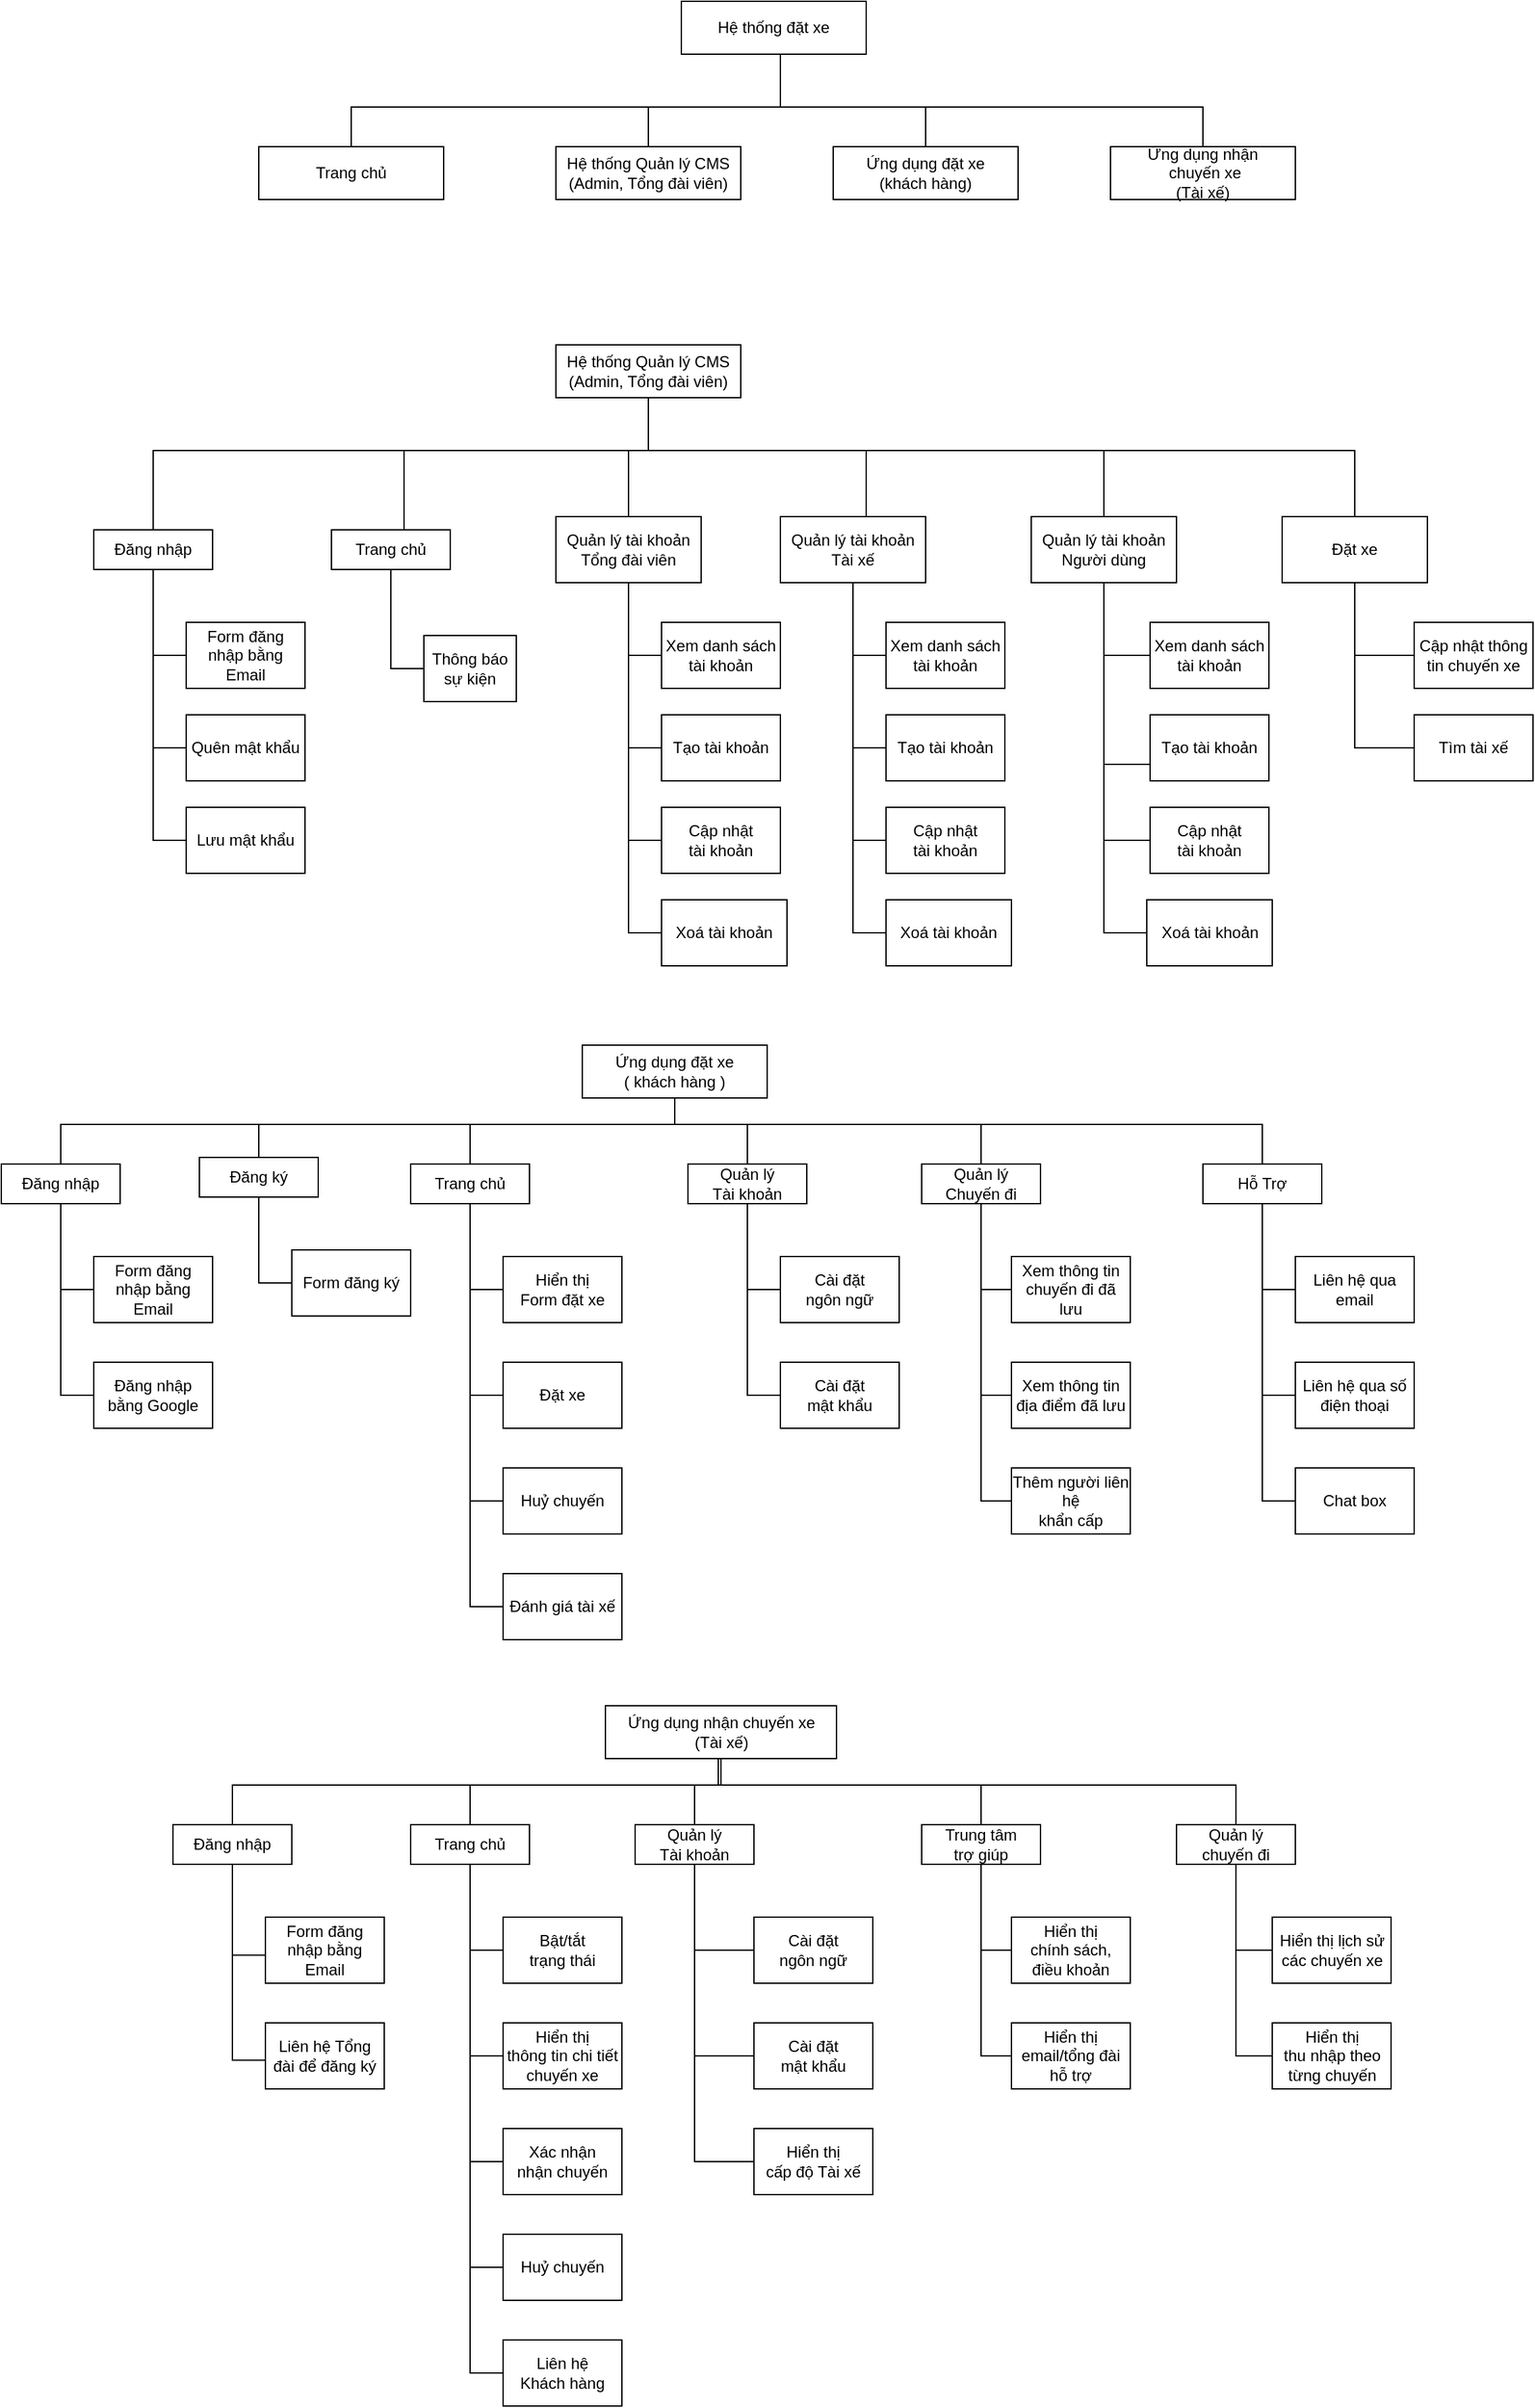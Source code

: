 <mxfile version="22.1.3" type="github">
  <diagram name="Page-1" id="2YBvvXClWsGukQMizWep">
    <mxGraphModel dx="1804" dy="1742" grid="1" gridSize="10" guides="1" tooltips="1" connect="1" arrows="1" fold="1" page="1" pageScale="1" pageWidth="850" pageHeight="1100" math="0" shadow="0">
      <root>
        <mxCell id="0" />
        <mxCell id="1" parent="0" />
        <mxCell id="3MXWrsa33R4VXwm1Q6iQ-179" value="" style="group" parent="1" vertex="1" connectable="0">
          <mxGeometry x="-160" y="140" width="1090" height="470" as="geometry" />
        </mxCell>
        <mxCell id="LAKSDYlgK_Y2Og3f3NhR-2" style="edgeStyle=orthogonalEdgeStyle;rounded=0;orthogonalLoop=1;jettySize=auto;html=1;entryX=0;entryY=0.5;entryDx=0;entryDy=0;endArrow=none;endFill=0;" edge="1" parent="3MXWrsa33R4VXwm1Q6iQ-179" source="3MXWrsa33R4VXwm1Q6iQ-169" target="LAKSDYlgK_Y2Og3f3NhR-1">
          <mxGeometry relative="1" as="geometry" />
        </mxCell>
        <mxCell id="LAKSDYlgK_Y2Og3f3NhR-4" style="edgeStyle=orthogonalEdgeStyle;rounded=0;orthogonalLoop=1;jettySize=auto;html=1;entryX=0;entryY=0.5;entryDx=0;entryDy=0;endArrow=none;endFill=0;" edge="1" parent="3MXWrsa33R4VXwm1Q6iQ-179" source="3MXWrsa33R4VXwm1Q6iQ-169" target="LAKSDYlgK_Y2Og3f3NhR-3">
          <mxGeometry relative="1" as="geometry" />
        </mxCell>
        <mxCell id="3MXWrsa33R4VXwm1Q6iQ-169" value="Đăng nhập" style="rounded=0;whiteSpace=wrap;html=1;" parent="3MXWrsa33R4VXwm1Q6iQ-179" vertex="1">
          <mxGeometry y="140" width="90" height="30" as="geometry" />
        </mxCell>
        <mxCell id="3MXWrsa33R4VXwm1Q6iQ-170" value="Form đăng nhập bằng Email" style="rounded=0;whiteSpace=wrap;html=1;" parent="3MXWrsa33R4VXwm1Q6iQ-179" vertex="1">
          <mxGeometry x="70" y="210" width="90" height="50" as="geometry" />
        </mxCell>
        <mxCell id="3MXWrsa33R4VXwm1Q6iQ-173" style="edgeStyle=orthogonalEdgeStyle;rounded=0;orthogonalLoop=1;jettySize=auto;html=1;entryX=0;entryY=0.5;entryDx=0;entryDy=0;endArrow=none;endFill=0;" parent="3MXWrsa33R4VXwm1Q6iQ-179" source="3MXWrsa33R4VXwm1Q6iQ-169" target="3MXWrsa33R4VXwm1Q6iQ-170" edge="1">
          <mxGeometry relative="1" as="geometry" />
        </mxCell>
        <mxCell id="3MXWrsa33R4VXwm1Q6iQ-172" style="edgeStyle=orthogonalEdgeStyle;rounded=0;orthogonalLoop=1;jettySize=auto;html=1;entryX=0.5;entryY=0;entryDx=0;entryDy=0;endArrow=none;endFill=0;" parent="3MXWrsa33R4VXwm1Q6iQ-179" source="3MXWrsa33R4VXwm1Q6iQ-1" target="3MXWrsa33R4VXwm1Q6iQ-169" edge="1">
          <mxGeometry relative="1" as="geometry">
            <Array as="points">
              <mxPoint x="420" y="80" />
              <mxPoint x="45" y="80" />
            </Array>
          </mxGeometry>
        </mxCell>
        <mxCell id="3MXWrsa33R4VXwm1Q6iQ-1" value="Hệ thống Quản lý CMS&lt;br&gt;(Admin, Tổng đài viên)" style="rounded=0;whiteSpace=wrap;html=1;" parent="3MXWrsa33R4VXwm1Q6iQ-179" vertex="1">
          <mxGeometry x="350" width="140" height="40" as="geometry" />
        </mxCell>
        <mxCell id="3MXWrsa33R4VXwm1Q6iQ-2" value="Trang chủ" style="rounded=0;whiteSpace=wrap;html=1;" parent="3MXWrsa33R4VXwm1Q6iQ-179" vertex="1">
          <mxGeometry x="180" y="140" width="90" height="30" as="geometry" />
        </mxCell>
        <mxCell id="3MXWrsa33R4VXwm1Q6iQ-8" style="edgeStyle=orthogonalEdgeStyle;orthogonalLoop=1;jettySize=auto;html=1;entryX=0.5;entryY=0;entryDx=0;entryDy=0;strokeWidth=1;strokeColor=default;rounded=0;endArrow=none;endFill=0;" parent="3MXWrsa33R4VXwm1Q6iQ-179" source="3MXWrsa33R4VXwm1Q6iQ-1" target="3MXWrsa33R4VXwm1Q6iQ-2" edge="1">
          <mxGeometry relative="1" as="geometry">
            <Array as="points">
              <mxPoint x="420" y="80" />
              <mxPoint x="235" y="80" />
            </Array>
          </mxGeometry>
        </mxCell>
        <mxCell id="3MXWrsa33R4VXwm1Q6iQ-3" value="Quản lý tài khoản Tổng đài viên" style="rounded=0;whiteSpace=wrap;html=1;" parent="3MXWrsa33R4VXwm1Q6iQ-179" vertex="1">
          <mxGeometry x="350" y="130" width="110" height="50" as="geometry" />
        </mxCell>
        <mxCell id="3MXWrsa33R4VXwm1Q6iQ-40" style="edgeStyle=orthogonalEdgeStyle;rounded=0;orthogonalLoop=1;jettySize=auto;html=1;entryX=0.5;entryY=0;entryDx=0;entryDy=0;endArrow=none;endFill=0;" parent="3MXWrsa33R4VXwm1Q6iQ-179" source="3MXWrsa33R4VXwm1Q6iQ-1" target="3MXWrsa33R4VXwm1Q6iQ-3" edge="1">
          <mxGeometry relative="1" as="geometry">
            <Array as="points">
              <mxPoint x="420" y="80" />
              <mxPoint x="405" y="80" />
            </Array>
          </mxGeometry>
        </mxCell>
        <mxCell id="3MXWrsa33R4VXwm1Q6iQ-4" value="Quản lý tài khoản Tài xế" style="rounded=0;whiteSpace=wrap;html=1;" parent="3MXWrsa33R4VXwm1Q6iQ-179" vertex="1">
          <mxGeometry x="520" y="130" width="110" height="50" as="geometry" />
        </mxCell>
        <mxCell id="3MXWrsa33R4VXwm1Q6iQ-41" style="edgeStyle=orthogonalEdgeStyle;rounded=0;orthogonalLoop=1;jettySize=auto;html=1;endArrow=none;endFill=0;" parent="3MXWrsa33R4VXwm1Q6iQ-179" source="3MXWrsa33R4VXwm1Q6iQ-1" target="3MXWrsa33R4VXwm1Q6iQ-4" edge="1">
          <mxGeometry relative="1" as="geometry">
            <Array as="points">
              <mxPoint x="420" y="80" />
              <mxPoint x="585" y="80" />
            </Array>
          </mxGeometry>
        </mxCell>
        <mxCell id="3MXWrsa33R4VXwm1Q6iQ-5" value="Quản lý tài khoản Người dùng" style="rounded=0;whiteSpace=wrap;html=1;" parent="3MXWrsa33R4VXwm1Q6iQ-179" vertex="1">
          <mxGeometry x="710" y="130" width="110" height="50" as="geometry" />
        </mxCell>
        <mxCell id="3MXWrsa33R4VXwm1Q6iQ-63" style="edgeStyle=orthogonalEdgeStyle;rounded=0;orthogonalLoop=1;jettySize=auto;html=1;entryX=0.5;entryY=0;entryDx=0;entryDy=0;endArrow=none;endFill=0;" parent="3MXWrsa33R4VXwm1Q6iQ-179" source="3MXWrsa33R4VXwm1Q6iQ-1" target="3MXWrsa33R4VXwm1Q6iQ-5" edge="1">
          <mxGeometry relative="1" as="geometry">
            <Array as="points">
              <mxPoint x="420" y="80" />
              <mxPoint x="765" y="80" />
            </Array>
          </mxGeometry>
        </mxCell>
        <mxCell id="3MXWrsa33R4VXwm1Q6iQ-11" value="Thông báo sự kiện" style="rounded=0;whiteSpace=wrap;html=1;" parent="3MXWrsa33R4VXwm1Q6iQ-179" vertex="1">
          <mxGeometry x="250" y="220" width="70" height="50" as="geometry" />
        </mxCell>
        <mxCell id="3MXWrsa33R4VXwm1Q6iQ-13" style="edgeStyle=orthogonalEdgeStyle;rounded=0;orthogonalLoop=1;jettySize=auto;html=1;entryX=0;entryY=0.5;entryDx=0;entryDy=0;endArrow=none;endFill=0;" parent="3MXWrsa33R4VXwm1Q6iQ-179" source="3MXWrsa33R4VXwm1Q6iQ-2" target="3MXWrsa33R4VXwm1Q6iQ-11" edge="1">
          <mxGeometry relative="1" as="geometry" />
        </mxCell>
        <mxCell id="3MXWrsa33R4VXwm1Q6iQ-15" value="Cập nhật &lt;br&gt;tài khoản" style="rounded=0;whiteSpace=wrap;html=1;" parent="3MXWrsa33R4VXwm1Q6iQ-179" vertex="1">
          <mxGeometry x="430" y="350" width="90" height="50" as="geometry" />
        </mxCell>
        <mxCell id="3MXWrsa33R4VXwm1Q6iQ-49" style="edgeStyle=orthogonalEdgeStyle;rounded=0;orthogonalLoop=1;jettySize=auto;html=1;entryX=0;entryY=0.5;entryDx=0;entryDy=0;endArrow=none;endFill=0;" parent="3MXWrsa33R4VXwm1Q6iQ-179" source="3MXWrsa33R4VXwm1Q6iQ-3" target="3MXWrsa33R4VXwm1Q6iQ-15" edge="1">
          <mxGeometry relative="1" as="geometry" />
        </mxCell>
        <mxCell id="3MXWrsa33R4VXwm1Q6iQ-17" value="Xoá tài khoản" style="rounded=0;whiteSpace=wrap;html=1;" parent="3MXWrsa33R4VXwm1Q6iQ-179" vertex="1">
          <mxGeometry x="430" y="420" width="95" height="50" as="geometry" />
        </mxCell>
        <mxCell id="3MXWrsa33R4VXwm1Q6iQ-50" style="edgeStyle=orthogonalEdgeStyle;rounded=0;orthogonalLoop=1;jettySize=auto;html=1;entryX=0;entryY=0.5;entryDx=0;entryDy=0;endArrow=none;endFill=0;" parent="3MXWrsa33R4VXwm1Q6iQ-179" source="3MXWrsa33R4VXwm1Q6iQ-3" target="3MXWrsa33R4VXwm1Q6iQ-17" edge="1">
          <mxGeometry relative="1" as="geometry" />
        </mxCell>
        <mxCell id="3MXWrsa33R4VXwm1Q6iQ-14" value="Tạo tài khoản" style="rounded=0;whiteSpace=wrap;html=1;" parent="3MXWrsa33R4VXwm1Q6iQ-179" vertex="1">
          <mxGeometry x="430" y="280" width="90" height="50" as="geometry" />
        </mxCell>
        <mxCell id="3MXWrsa33R4VXwm1Q6iQ-48" style="edgeStyle=orthogonalEdgeStyle;rounded=0;orthogonalLoop=1;jettySize=auto;html=1;entryX=0;entryY=0.5;entryDx=0;entryDy=0;endArrow=none;endFill=0;" parent="3MXWrsa33R4VXwm1Q6iQ-179" source="3MXWrsa33R4VXwm1Q6iQ-3" target="3MXWrsa33R4VXwm1Q6iQ-14" edge="1">
          <mxGeometry relative="1" as="geometry" />
        </mxCell>
        <mxCell id="3MXWrsa33R4VXwm1Q6iQ-28" value="" style="edgeStyle=orthogonalEdgeStyle;rounded=0;orthogonalLoop=1;jettySize=auto;html=1;entryX=0;entryY=0.5;entryDx=0;entryDy=0;endArrow=none;endFill=0;" parent="3MXWrsa33R4VXwm1Q6iQ-179" source="3MXWrsa33R4VXwm1Q6iQ-3" target="3MXWrsa33R4VXwm1Q6iQ-16" edge="1">
          <mxGeometry relative="1" as="geometry">
            <mxPoint x="460" y="155" as="sourcePoint" />
            <mxPoint x="495" y="275" as="targetPoint" />
          </mxGeometry>
        </mxCell>
        <mxCell id="3MXWrsa33R4VXwm1Q6iQ-16" value="Xem danh sách tài khoản" style="rounded=0;whiteSpace=wrap;html=1;" parent="3MXWrsa33R4VXwm1Q6iQ-179" vertex="1">
          <mxGeometry x="430" y="210" width="90" height="50" as="geometry" />
        </mxCell>
        <mxCell id="3MXWrsa33R4VXwm1Q6iQ-29" value="Cập nhật &lt;br&gt;tài khoản" style="rounded=0;whiteSpace=wrap;html=1;" parent="3MXWrsa33R4VXwm1Q6iQ-179" vertex="1">
          <mxGeometry x="600" y="350" width="90" height="50" as="geometry" />
        </mxCell>
        <mxCell id="3MXWrsa33R4VXwm1Q6iQ-54" style="edgeStyle=orthogonalEdgeStyle;rounded=0;orthogonalLoop=1;jettySize=auto;html=1;entryX=0;entryY=0.5;entryDx=0;entryDy=0;endArrow=none;endFill=0;" parent="3MXWrsa33R4VXwm1Q6iQ-179" source="3MXWrsa33R4VXwm1Q6iQ-4" target="3MXWrsa33R4VXwm1Q6iQ-29" edge="1">
          <mxGeometry relative="1" as="geometry" />
        </mxCell>
        <mxCell id="3MXWrsa33R4VXwm1Q6iQ-30" value="Xoá tài khoản" style="rounded=0;whiteSpace=wrap;html=1;" parent="3MXWrsa33R4VXwm1Q6iQ-179" vertex="1">
          <mxGeometry x="600" y="420" width="95" height="50" as="geometry" />
        </mxCell>
        <mxCell id="3MXWrsa33R4VXwm1Q6iQ-55" style="edgeStyle=orthogonalEdgeStyle;rounded=0;orthogonalLoop=1;jettySize=auto;html=1;entryX=0;entryY=0.5;entryDx=0;entryDy=0;endArrow=none;endFill=0;" parent="3MXWrsa33R4VXwm1Q6iQ-179" source="3MXWrsa33R4VXwm1Q6iQ-4" target="3MXWrsa33R4VXwm1Q6iQ-30" edge="1">
          <mxGeometry relative="1" as="geometry" />
        </mxCell>
        <mxCell id="3MXWrsa33R4VXwm1Q6iQ-31" value="Tạo tài khoản" style="rounded=0;whiteSpace=wrap;html=1;" parent="3MXWrsa33R4VXwm1Q6iQ-179" vertex="1">
          <mxGeometry x="600" y="280" width="90" height="50" as="geometry" />
        </mxCell>
        <mxCell id="3MXWrsa33R4VXwm1Q6iQ-53" style="edgeStyle=orthogonalEdgeStyle;rounded=0;orthogonalLoop=1;jettySize=auto;html=1;entryX=0;entryY=0.5;entryDx=0;entryDy=0;endArrow=none;endFill=0;" parent="3MXWrsa33R4VXwm1Q6iQ-179" source="3MXWrsa33R4VXwm1Q6iQ-4" target="3MXWrsa33R4VXwm1Q6iQ-31" edge="1">
          <mxGeometry relative="1" as="geometry" />
        </mxCell>
        <mxCell id="3MXWrsa33R4VXwm1Q6iQ-32" value="Xem danh sách tài khoản" style="rounded=0;whiteSpace=wrap;html=1;" parent="3MXWrsa33R4VXwm1Q6iQ-179" vertex="1">
          <mxGeometry x="600" y="210" width="90" height="50" as="geometry" />
        </mxCell>
        <mxCell id="3MXWrsa33R4VXwm1Q6iQ-52" style="edgeStyle=orthogonalEdgeStyle;rounded=0;orthogonalLoop=1;jettySize=auto;html=1;entryX=0;entryY=0.5;entryDx=0;entryDy=0;endArrow=none;endFill=0;" parent="3MXWrsa33R4VXwm1Q6iQ-179" source="3MXWrsa33R4VXwm1Q6iQ-4" target="3MXWrsa33R4VXwm1Q6iQ-32" edge="1">
          <mxGeometry relative="1" as="geometry" />
        </mxCell>
        <mxCell id="3MXWrsa33R4VXwm1Q6iQ-33" value="Cập nhật &lt;br&gt;tài khoản" style="rounded=0;whiteSpace=wrap;html=1;" parent="3MXWrsa33R4VXwm1Q6iQ-179" vertex="1">
          <mxGeometry x="800" y="350" width="90" height="50" as="geometry" />
        </mxCell>
        <mxCell id="3MXWrsa33R4VXwm1Q6iQ-58" style="edgeStyle=orthogonalEdgeStyle;rounded=0;orthogonalLoop=1;jettySize=auto;html=1;entryX=0;entryY=0.5;entryDx=0;entryDy=0;endArrow=none;endFill=0;" parent="3MXWrsa33R4VXwm1Q6iQ-179" source="3MXWrsa33R4VXwm1Q6iQ-5" target="3MXWrsa33R4VXwm1Q6iQ-33" edge="1">
          <mxGeometry relative="1" as="geometry" />
        </mxCell>
        <mxCell id="3MXWrsa33R4VXwm1Q6iQ-34" value="Xoá tài khoản" style="rounded=0;whiteSpace=wrap;html=1;" parent="3MXWrsa33R4VXwm1Q6iQ-179" vertex="1">
          <mxGeometry x="797.5" y="420" width="95" height="50" as="geometry" />
        </mxCell>
        <mxCell id="3MXWrsa33R4VXwm1Q6iQ-59" style="edgeStyle=orthogonalEdgeStyle;rounded=0;orthogonalLoop=1;jettySize=auto;html=1;entryX=0;entryY=0.5;entryDx=0;entryDy=0;endArrow=none;endFill=0;" parent="3MXWrsa33R4VXwm1Q6iQ-179" source="3MXWrsa33R4VXwm1Q6iQ-5" target="3MXWrsa33R4VXwm1Q6iQ-34" edge="1">
          <mxGeometry relative="1" as="geometry" />
        </mxCell>
        <mxCell id="3MXWrsa33R4VXwm1Q6iQ-35" value="Tạo tài khoản" style="rounded=0;whiteSpace=wrap;html=1;" parent="3MXWrsa33R4VXwm1Q6iQ-179" vertex="1">
          <mxGeometry x="800" y="280" width="90" height="50" as="geometry" />
        </mxCell>
        <mxCell id="3MXWrsa33R4VXwm1Q6iQ-57" style="edgeStyle=orthogonalEdgeStyle;rounded=0;orthogonalLoop=1;jettySize=auto;html=1;entryX=0;entryY=0.75;entryDx=0;entryDy=0;endArrow=none;endFill=0;" parent="3MXWrsa33R4VXwm1Q6iQ-179" source="3MXWrsa33R4VXwm1Q6iQ-5" target="3MXWrsa33R4VXwm1Q6iQ-35" edge="1">
          <mxGeometry relative="1" as="geometry" />
        </mxCell>
        <mxCell id="3MXWrsa33R4VXwm1Q6iQ-36" value="Xem danh sách tài khoản" style="rounded=0;whiteSpace=wrap;html=1;" parent="3MXWrsa33R4VXwm1Q6iQ-179" vertex="1">
          <mxGeometry x="800" y="210" width="90" height="50" as="geometry" />
        </mxCell>
        <mxCell id="3MXWrsa33R4VXwm1Q6iQ-56" style="edgeStyle=orthogonalEdgeStyle;rounded=0;orthogonalLoop=1;jettySize=auto;html=1;entryX=0;entryY=0.5;entryDx=0;entryDy=0;endArrow=none;endFill=0;" parent="3MXWrsa33R4VXwm1Q6iQ-179" source="3MXWrsa33R4VXwm1Q6iQ-5" target="3MXWrsa33R4VXwm1Q6iQ-36" edge="1">
          <mxGeometry relative="1" as="geometry" />
        </mxCell>
        <mxCell id="3MXWrsa33R4VXwm1Q6iQ-37" value="Đặt xe" style="rounded=0;whiteSpace=wrap;html=1;" parent="3MXWrsa33R4VXwm1Q6iQ-179" vertex="1">
          <mxGeometry x="900" y="130" width="110" height="50" as="geometry" />
        </mxCell>
        <mxCell id="3MXWrsa33R4VXwm1Q6iQ-64" style="edgeStyle=orthogonalEdgeStyle;rounded=0;orthogonalLoop=1;jettySize=auto;html=1;entryX=0.5;entryY=0;entryDx=0;entryDy=0;endArrow=none;endFill=0;" parent="3MXWrsa33R4VXwm1Q6iQ-179" source="3MXWrsa33R4VXwm1Q6iQ-1" target="3MXWrsa33R4VXwm1Q6iQ-37" edge="1">
          <mxGeometry relative="1" as="geometry">
            <Array as="points">
              <mxPoint x="420" y="80" />
              <mxPoint x="955" y="80" />
            </Array>
          </mxGeometry>
        </mxCell>
        <mxCell id="3MXWrsa33R4VXwm1Q6iQ-38" value="Cập nhật thông tin chuyến xe" style="rounded=0;whiteSpace=wrap;html=1;" parent="3MXWrsa33R4VXwm1Q6iQ-179" vertex="1">
          <mxGeometry x="1000" y="210" width="90" height="50" as="geometry" />
        </mxCell>
        <mxCell id="3MXWrsa33R4VXwm1Q6iQ-60" style="edgeStyle=orthogonalEdgeStyle;rounded=0;orthogonalLoop=1;jettySize=auto;html=1;entryX=0;entryY=0.5;entryDx=0;entryDy=0;endArrow=none;endFill=0;" parent="3MXWrsa33R4VXwm1Q6iQ-179" source="3MXWrsa33R4VXwm1Q6iQ-37" target="3MXWrsa33R4VXwm1Q6iQ-38" edge="1">
          <mxGeometry relative="1" as="geometry" />
        </mxCell>
        <mxCell id="3MXWrsa33R4VXwm1Q6iQ-39" value="Tìm tài xế" style="rounded=0;whiteSpace=wrap;html=1;" parent="3MXWrsa33R4VXwm1Q6iQ-179" vertex="1">
          <mxGeometry x="1000" y="280" width="90" height="50" as="geometry" />
        </mxCell>
        <mxCell id="3MXWrsa33R4VXwm1Q6iQ-61" style="edgeStyle=orthogonalEdgeStyle;rounded=0;orthogonalLoop=1;jettySize=auto;html=1;entryX=0;entryY=0.5;entryDx=0;entryDy=0;endArrow=none;endFill=0;" parent="3MXWrsa33R4VXwm1Q6iQ-179" source="3MXWrsa33R4VXwm1Q6iQ-37" target="3MXWrsa33R4VXwm1Q6iQ-39" edge="1">
          <mxGeometry relative="1" as="geometry" />
        </mxCell>
        <mxCell id="LAKSDYlgK_Y2Og3f3NhR-1" value="Quên mật khẩu" style="rounded=0;whiteSpace=wrap;html=1;" vertex="1" parent="3MXWrsa33R4VXwm1Q6iQ-179">
          <mxGeometry x="70" y="280" width="90" height="50" as="geometry" />
        </mxCell>
        <mxCell id="LAKSDYlgK_Y2Og3f3NhR-3" value="Lưu mật khẩu" style="rounded=0;whiteSpace=wrap;html=1;" vertex="1" parent="3MXWrsa33R4VXwm1Q6iQ-179">
          <mxGeometry x="70" y="350" width="90" height="50" as="geometry" />
        </mxCell>
        <mxCell id="3MXWrsa33R4VXwm1Q6iQ-180" value="" style="group" parent="1" vertex="1" connectable="0">
          <mxGeometry x="-230" y="670" width="1070" height="450" as="geometry" />
        </mxCell>
        <mxCell id="3MXWrsa33R4VXwm1Q6iQ-158" value="Đăng nhập" style="rounded=0;whiteSpace=wrap;html=1;" parent="3MXWrsa33R4VXwm1Q6iQ-180" vertex="1">
          <mxGeometry y="90" width="90" height="30" as="geometry" />
        </mxCell>
        <mxCell id="3MXWrsa33R4VXwm1Q6iQ-159" value="Form đăng nhập bằng Email" style="rounded=0;whiteSpace=wrap;html=1;" parent="3MXWrsa33R4VXwm1Q6iQ-180" vertex="1">
          <mxGeometry x="70" y="160" width="90" height="50" as="geometry" />
        </mxCell>
        <mxCell id="3MXWrsa33R4VXwm1Q6iQ-166" style="edgeStyle=orthogonalEdgeStyle;rounded=0;orthogonalLoop=1;jettySize=auto;html=1;entryX=0;entryY=0.5;entryDx=0;entryDy=0;endArrow=none;endFill=0;" parent="3MXWrsa33R4VXwm1Q6iQ-180" source="3MXWrsa33R4VXwm1Q6iQ-158" target="3MXWrsa33R4VXwm1Q6iQ-159" edge="1">
          <mxGeometry relative="1" as="geometry" />
        </mxCell>
        <mxCell id="3MXWrsa33R4VXwm1Q6iQ-160" value="Đăng nhập bằng Google" style="rounded=0;whiteSpace=wrap;html=1;" parent="3MXWrsa33R4VXwm1Q6iQ-180" vertex="1">
          <mxGeometry x="70" y="240" width="90" height="50" as="geometry" />
        </mxCell>
        <mxCell id="3MXWrsa33R4VXwm1Q6iQ-167" style="edgeStyle=orthogonalEdgeStyle;rounded=0;orthogonalLoop=1;jettySize=auto;html=1;entryX=0;entryY=0.5;entryDx=0;entryDy=0;endArrow=none;endFill=0;" parent="3MXWrsa33R4VXwm1Q6iQ-180" source="3MXWrsa33R4VXwm1Q6iQ-158" target="3MXWrsa33R4VXwm1Q6iQ-160" edge="1">
          <mxGeometry relative="1" as="geometry" />
        </mxCell>
        <mxCell id="3MXWrsa33R4VXwm1Q6iQ-161" value="Đăng ký" style="rounded=0;whiteSpace=wrap;html=1;" parent="3MXWrsa33R4VXwm1Q6iQ-180" vertex="1">
          <mxGeometry x="150" y="85" width="90" height="30" as="geometry" />
        </mxCell>
        <mxCell id="3MXWrsa33R4VXwm1Q6iQ-162" value="Form đăng ký" style="rounded=0;whiteSpace=wrap;html=1;" parent="3MXWrsa33R4VXwm1Q6iQ-180" vertex="1">
          <mxGeometry x="220" y="155" width="90" height="50" as="geometry" />
        </mxCell>
        <mxCell id="3MXWrsa33R4VXwm1Q6iQ-168" style="edgeStyle=orthogonalEdgeStyle;rounded=0;orthogonalLoop=1;jettySize=auto;html=1;entryX=0;entryY=0.5;entryDx=0;entryDy=0;endArrow=none;endFill=0;" parent="3MXWrsa33R4VXwm1Q6iQ-180" source="3MXWrsa33R4VXwm1Q6iQ-161" target="3MXWrsa33R4VXwm1Q6iQ-162" edge="1">
          <mxGeometry relative="1" as="geometry" />
        </mxCell>
        <mxCell id="3MXWrsa33R4VXwm1Q6iQ-164" style="edgeStyle=orthogonalEdgeStyle;rounded=0;orthogonalLoop=1;jettySize=auto;html=1;endArrow=none;endFill=0;" parent="3MXWrsa33R4VXwm1Q6iQ-180" source="3MXWrsa33R4VXwm1Q6iQ-65" target="3MXWrsa33R4VXwm1Q6iQ-158" edge="1">
          <mxGeometry relative="1" as="geometry">
            <Array as="points">
              <mxPoint x="510" y="60" />
              <mxPoint x="45" y="60" />
            </Array>
          </mxGeometry>
        </mxCell>
        <mxCell id="3MXWrsa33R4VXwm1Q6iQ-165" style="edgeStyle=orthogonalEdgeStyle;rounded=0;orthogonalLoop=1;jettySize=auto;html=1;entryX=0.5;entryY=0;entryDx=0;entryDy=0;endArrow=none;endFill=0;" parent="3MXWrsa33R4VXwm1Q6iQ-180" source="3MXWrsa33R4VXwm1Q6iQ-65" target="3MXWrsa33R4VXwm1Q6iQ-161" edge="1">
          <mxGeometry relative="1" as="geometry">
            <Array as="points">
              <mxPoint x="510" y="60" />
              <mxPoint x="195" y="60" />
            </Array>
          </mxGeometry>
        </mxCell>
        <mxCell id="3MXWrsa33R4VXwm1Q6iQ-65" value="Ứng dụng đặt xe&lt;br&gt;( khách hàng )" style="rounded=0;whiteSpace=wrap;html=1;" parent="3MXWrsa33R4VXwm1Q6iQ-180" vertex="1">
          <mxGeometry x="440" width="140" height="40" as="geometry" />
        </mxCell>
        <mxCell id="3MXWrsa33R4VXwm1Q6iQ-66" value="Trang chủ" style="rounded=0;whiteSpace=wrap;html=1;" parent="3MXWrsa33R4VXwm1Q6iQ-180" vertex="1">
          <mxGeometry x="310" y="90" width="90" height="30" as="geometry" />
        </mxCell>
        <mxCell id="3MXWrsa33R4VXwm1Q6iQ-102" style="edgeStyle=orthogonalEdgeStyle;rounded=0;orthogonalLoop=1;jettySize=auto;html=1;entryX=0.5;entryY=0;entryDx=0;entryDy=0;endArrow=none;endFill=0;" parent="3MXWrsa33R4VXwm1Q6iQ-180" source="3MXWrsa33R4VXwm1Q6iQ-65" target="3MXWrsa33R4VXwm1Q6iQ-66" edge="1">
          <mxGeometry relative="1" as="geometry">
            <Array as="points">
              <mxPoint x="510" y="60" />
              <mxPoint x="355" y="60" />
            </Array>
          </mxGeometry>
        </mxCell>
        <mxCell id="3MXWrsa33R4VXwm1Q6iQ-68" value="Hiển thị&lt;br&gt;Form đặt xe" style="rounded=0;whiteSpace=wrap;html=1;" parent="3MXWrsa33R4VXwm1Q6iQ-180" vertex="1">
          <mxGeometry x="380" y="160" width="90" height="50" as="geometry" />
        </mxCell>
        <mxCell id="3MXWrsa33R4VXwm1Q6iQ-106" style="edgeStyle=orthogonalEdgeStyle;rounded=0;orthogonalLoop=1;jettySize=auto;html=1;entryX=0;entryY=0.5;entryDx=0;entryDy=0;endArrow=none;endFill=0;" parent="3MXWrsa33R4VXwm1Q6iQ-180" source="3MXWrsa33R4VXwm1Q6iQ-66" target="3MXWrsa33R4VXwm1Q6iQ-68" edge="1">
          <mxGeometry relative="1" as="geometry" />
        </mxCell>
        <mxCell id="3MXWrsa33R4VXwm1Q6iQ-69" value="Đặt xe" style="rounded=0;whiteSpace=wrap;html=1;" parent="3MXWrsa33R4VXwm1Q6iQ-180" vertex="1">
          <mxGeometry x="380" y="240" width="90" height="50" as="geometry" />
        </mxCell>
        <mxCell id="3MXWrsa33R4VXwm1Q6iQ-107" style="edgeStyle=orthogonalEdgeStyle;rounded=0;orthogonalLoop=1;jettySize=auto;html=1;entryX=0;entryY=0.5;entryDx=0;entryDy=0;endArrow=none;endFill=0;" parent="3MXWrsa33R4VXwm1Q6iQ-180" source="3MXWrsa33R4VXwm1Q6iQ-66" target="3MXWrsa33R4VXwm1Q6iQ-69" edge="1">
          <mxGeometry relative="1" as="geometry" />
        </mxCell>
        <mxCell id="3MXWrsa33R4VXwm1Q6iQ-70" value="Quản lý &lt;br&gt;Tài khoản" style="rounded=0;whiteSpace=wrap;html=1;" parent="3MXWrsa33R4VXwm1Q6iQ-180" vertex="1">
          <mxGeometry x="520" y="90" width="90" height="30" as="geometry" />
        </mxCell>
        <mxCell id="3MXWrsa33R4VXwm1Q6iQ-103" style="edgeStyle=orthogonalEdgeStyle;rounded=0;orthogonalLoop=1;jettySize=auto;html=1;entryX=0.5;entryY=0;entryDx=0;entryDy=0;endArrow=none;endFill=0;" parent="3MXWrsa33R4VXwm1Q6iQ-180" source="3MXWrsa33R4VXwm1Q6iQ-65" target="3MXWrsa33R4VXwm1Q6iQ-70" edge="1">
          <mxGeometry relative="1" as="geometry">
            <Array as="points">
              <mxPoint x="510" y="60" />
              <mxPoint x="565" y="60" />
            </Array>
          </mxGeometry>
        </mxCell>
        <mxCell id="3MXWrsa33R4VXwm1Q6iQ-71" value="Quản lý &lt;br&gt;Chuyến đi" style="rounded=0;whiteSpace=wrap;html=1;" parent="3MXWrsa33R4VXwm1Q6iQ-180" vertex="1">
          <mxGeometry x="697" y="90" width="90" height="30" as="geometry" />
        </mxCell>
        <mxCell id="3MXWrsa33R4VXwm1Q6iQ-104" style="edgeStyle=orthogonalEdgeStyle;rounded=0;orthogonalLoop=1;jettySize=auto;html=1;entryX=0.5;entryY=0;entryDx=0;entryDy=0;endArrow=none;endFill=0;" parent="3MXWrsa33R4VXwm1Q6iQ-180" source="3MXWrsa33R4VXwm1Q6iQ-65" target="3MXWrsa33R4VXwm1Q6iQ-71" edge="1">
          <mxGeometry relative="1" as="geometry">
            <Array as="points">
              <mxPoint x="510" y="60" />
              <mxPoint x="742" y="60" />
            </Array>
          </mxGeometry>
        </mxCell>
        <mxCell id="3MXWrsa33R4VXwm1Q6iQ-72" value="Hỗ Trợ" style="rounded=0;whiteSpace=wrap;html=1;" parent="3MXWrsa33R4VXwm1Q6iQ-180" vertex="1">
          <mxGeometry x="910" y="90" width="90" height="30" as="geometry" />
        </mxCell>
        <mxCell id="3MXWrsa33R4VXwm1Q6iQ-105" style="edgeStyle=orthogonalEdgeStyle;rounded=0;orthogonalLoop=1;jettySize=auto;html=1;entryX=0.5;entryY=0;entryDx=0;entryDy=0;endArrow=none;endFill=0;" parent="3MXWrsa33R4VXwm1Q6iQ-180" source="3MXWrsa33R4VXwm1Q6iQ-65" target="3MXWrsa33R4VXwm1Q6iQ-72" edge="1">
          <mxGeometry relative="1" as="geometry">
            <Array as="points">
              <mxPoint x="510" y="60" />
              <mxPoint x="955" y="60" />
            </Array>
          </mxGeometry>
        </mxCell>
        <mxCell id="3MXWrsa33R4VXwm1Q6iQ-73" value="Cài đặt&lt;br&gt;ngôn ngữ" style="rounded=0;whiteSpace=wrap;html=1;" parent="3MXWrsa33R4VXwm1Q6iQ-180" vertex="1">
          <mxGeometry x="590" y="160" width="90" height="50" as="geometry" />
        </mxCell>
        <mxCell id="3MXWrsa33R4VXwm1Q6iQ-110" style="edgeStyle=orthogonalEdgeStyle;rounded=0;orthogonalLoop=1;jettySize=auto;html=1;entryX=0;entryY=0.5;entryDx=0;entryDy=0;endArrow=none;endFill=0;" parent="3MXWrsa33R4VXwm1Q6iQ-180" source="3MXWrsa33R4VXwm1Q6iQ-70" target="3MXWrsa33R4VXwm1Q6iQ-73" edge="1">
          <mxGeometry relative="1" as="geometry" />
        </mxCell>
        <mxCell id="3MXWrsa33R4VXwm1Q6iQ-74" value="Cài đặt&lt;br&gt;mật khẩu" style="rounded=0;whiteSpace=wrap;html=1;" parent="3MXWrsa33R4VXwm1Q6iQ-180" vertex="1">
          <mxGeometry x="590" y="240" width="90" height="50" as="geometry" />
        </mxCell>
        <mxCell id="3MXWrsa33R4VXwm1Q6iQ-111" style="edgeStyle=orthogonalEdgeStyle;rounded=0;orthogonalLoop=1;jettySize=auto;html=1;entryX=0;entryY=0.5;entryDx=0;entryDy=0;endArrow=none;endFill=0;" parent="3MXWrsa33R4VXwm1Q6iQ-180" source="3MXWrsa33R4VXwm1Q6iQ-70" target="3MXWrsa33R4VXwm1Q6iQ-74" edge="1">
          <mxGeometry relative="1" as="geometry" />
        </mxCell>
        <mxCell id="3MXWrsa33R4VXwm1Q6iQ-75" value="Xem thông tin chuyến đi đã lưu" style="rounded=0;whiteSpace=wrap;html=1;" parent="3MXWrsa33R4VXwm1Q6iQ-180" vertex="1">
          <mxGeometry x="765" y="160" width="90" height="50" as="geometry" />
        </mxCell>
        <mxCell id="3MXWrsa33R4VXwm1Q6iQ-112" style="edgeStyle=orthogonalEdgeStyle;rounded=0;orthogonalLoop=1;jettySize=auto;html=1;entryX=0;entryY=0.5;entryDx=0;entryDy=0;endArrow=none;endFill=0;" parent="3MXWrsa33R4VXwm1Q6iQ-180" source="3MXWrsa33R4VXwm1Q6iQ-71" target="3MXWrsa33R4VXwm1Q6iQ-75" edge="1">
          <mxGeometry relative="1" as="geometry" />
        </mxCell>
        <mxCell id="3MXWrsa33R4VXwm1Q6iQ-76" value="Xem thông tin địa điểm đã lưu" style="rounded=0;whiteSpace=wrap;html=1;" parent="3MXWrsa33R4VXwm1Q6iQ-180" vertex="1">
          <mxGeometry x="765" y="240" width="90" height="50" as="geometry" />
        </mxCell>
        <mxCell id="3MXWrsa33R4VXwm1Q6iQ-113" style="edgeStyle=orthogonalEdgeStyle;rounded=0;orthogonalLoop=1;jettySize=auto;html=1;entryX=0;entryY=0.5;entryDx=0;entryDy=0;endArrow=none;endFill=0;" parent="3MXWrsa33R4VXwm1Q6iQ-180" source="3MXWrsa33R4VXwm1Q6iQ-71" target="3MXWrsa33R4VXwm1Q6iQ-76" edge="1">
          <mxGeometry relative="1" as="geometry" />
        </mxCell>
        <mxCell id="3MXWrsa33R4VXwm1Q6iQ-77" value="Thêm người liên hệ &lt;br&gt;khẩn cấp" style="rounded=0;whiteSpace=wrap;html=1;" parent="3MXWrsa33R4VXwm1Q6iQ-180" vertex="1">
          <mxGeometry x="765" y="320" width="90" height="50" as="geometry" />
        </mxCell>
        <mxCell id="3MXWrsa33R4VXwm1Q6iQ-114" style="edgeStyle=orthogonalEdgeStyle;rounded=0;orthogonalLoop=1;jettySize=auto;html=1;entryX=0;entryY=0.5;entryDx=0;entryDy=0;endArrow=none;endFill=0;" parent="3MXWrsa33R4VXwm1Q6iQ-180" source="3MXWrsa33R4VXwm1Q6iQ-71" target="3MXWrsa33R4VXwm1Q6iQ-77" edge="1">
          <mxGeometry relative="1" as="geometry" />
        </mxCell>
        <mxCell id="3MXWrsa33R4VXwm1Q6iQ-78" value="Liên hệ qua email" style="rounded=0;whiteSpace=wrap;html=1;" parent="3MXWrsa33R4VXwm1Q6iQ-180" vertex="1">
          <mxGeometry x="980" y="160" width="90" height="50" as="geometry" />
        </mxCell>
        <mxCell id="3MXWrsa33R4VXwm1Q6iQ-115" style="edgeStyle=orthogonalEdgeStyle;rounded=0;orthogonalLoop=1;jettySize=auto;html=1;entryX=0;entryY=0.5;entryDx=0;entryDy=0;endArrow=none;endFill=0;" parent="3MXWrsa33R4VXwm1Q6iQ-180" source="3MXWrsa33R4VXwm1Q6iQ-72" target="3MXWrsa33R4VXwm1Q6iQ-78" edge="1">
          <mxGeometry relative="1" as="geometry" />
        </mxCell>
        <mxCell id="3MXWrsa33R4VXwm1Q6iQ-79" value="Liên hệ qua số điện thoại" style="rounded=0;whiteSpace=wrap;html=1;" parent="3MXWrsa33R4VXwm1Q6iQ-180" vertex="1">
          <mxGeometry x="980" y="240" width="90" height="50" as="geometry" />
        </mxCell>
        <mxCell id="3MXWrsa33R4VXwm1Q6iQ-116" style="edgeStyle=orthogonalEdgeStyle;rounded=0;orthogonalLoop=1;jettySize=auto;html=1;entryX=0;entryY=0.5;entryDx=0;entryDy=0;endArrow=none;endFill=0;" parent="3MXWrsa33R4VXwm1Q6iQ-180" source="3MXWrsa33R4VXwm1Q6iQ-72" target="3MXWrsa33R4VXwm1Q6iQ-79" edge="1">
          <mxGeometry relative="1" as="geometry" />
        </mxCell>
        <mxCell id="3MXWrsa33R4VXwm1Q6iQ-80" value="Chat box" style="rounded=0;whiteSpace=wrap;html=1;" parent="3MXWrsa33R4VXwm1Q6iQ-180" vertex="1">
          <mxGeometry x="980" y="320" width="90" height="50" as="geometry" />
        </mxCell>
        <mxCell id="3MXWrsa33R4VXwm1Q6iQ-117" style="edgeStyle=orthogonalEdgeStyle;rounded=0;orthogonalLoop=1;jettySize=auto;html=1;entryX=0;entryY=0.5;entryDx=0;entryDy=0;endArrow=none;endFill=0;" parent="3MXWrsa33R4VXwm1Q6iQ-180" source="3MXWrsa33R4VXwm1Q6iQ-72" target="3MXWrsa33R4VXwm1Q6iQ-80" edge="1">
          <mxGeometry relative="1" as="geometry" />
        </mxCell>
        <mxCell id="3MXWrsa33R4VXwm1Q6iQ-81" value="Huỷ chuyến" style="rounded=0;whiteSpace=wrap;html=1;" parent="3MXWrsa33R4VXwm1Q6iQ-180" vertex="1">
          <mxGeometry x="380" y="320" width="90" height="50" as="geometry" />
        </mxCell>
        <mxCell id="3MXWrsa33R4VXwm1Q6iQ-108" style="edgeStyle=orthogonalEdgeStyle;rounded=0;orthogonalLoop=1;jettySize=auto;html=1;entryX=0;entryY=0.5;entryDx=0;entryDy=0;endArrow=none;endFill=0;" parent="3MXWrsa33R4VXwm1Q6iQ-180" source="3MXWrsa33R4VXwm1Q6iQ-66" target="3MXWrsa33R4VXwm1Q6iQ-81" edge="1">
          <mxGeometry relative="1" as="geometry" />
        </mxCell>
        <mxCell id="3MXWrsa33R4VXwm1Q6iQ-82" value="Đánh giá tài xế" style="rounded=0;whiteSpace=wrap;html=1;" parent="3MXWrsa33R4VXwm1Q6iQ-180" vertex="1">
          <mxGeometry x="380" y="400" width="90" height="50" as="geometry" />
        </mxCell>
        <mxCell id="3MXWrsa33R4VXwm1Q6iQ-109" style="edgeStyle=orthogonalEdgeStyle;rounded=0;orthogonalLoop=1;jettySize=auto;html=1;entryX=0;entryY=0.5;entryDx=0;entryDy=0;endArrow=none;endFill=0;" parent="3MXWrsa33R4VXwm1Q6iQ-180" source="3MXWrsa33R4VXwm1Q6iQ-66" target="3MXWrsa33R4VXwm1Q6iQ-82" edge="1">
          <mxGeometry relative="1" as="geometry" />
        </mxCell>
        <mxCell id="3MXWrsa33R4VXwm1Q6iQ-181" value="" style="group" parent="1" vertex="1" connectable="0">
          <mxGeometry x="-100" y="1170" width="922.5" height="530" as="geometry" />
        </mxCell>
        <mxCell id="3MXWrsa33R4VXwm1Q6iQ-84" value="Ứng dụng nhận chuyến xe&lt;br&gt;(Tài xế)" style="rounded=0;whiteSpace=wrap;html=1;" parent="3MXWrsa33R4VXwm1Q6iQ-181" vertex="1">
          <mxGeometry x="327.5" width="175" height="40" as="geometry" />
        </mxCell>
        <mxCell id="3MXWrsa33R4VXwm1Q6iQ-85" value="Trang chủ" style="rounded=0;whiteSpace=wrap;html=1;" parent="3MXWrsa33R4VXwm1Q6iQ-181" vertex="1">
          <mxGeometry x="180" y="90" width="90" height="30" as="geometry" />
        </mxCell>
        <mxCell id="3MXWrsa33R4VXwm1Q6iQ-119" style="edgeStyle=orthogonalEdgeStyle;rounded=0;orthogonalLoop=1;jettySize=auto;html=1;entryX=0.5;entryY=0;entryDx=0;entryDy=0;endArrow=none;endFill=0;" parent="3MXWrsa33R4VXwm1Q6iQ-181" source="3MXWrsa33R4VXwm1Q6iQ-84" target="3MXWrsa33R4VXwm1Q6iQ-85" edge="1">
          <mxGeometry relative="1" as="geometry">
            <Array as="points">
              <mxPoint x="413" y="60" />
              <mxPoint x="225" y="60" />
            </Array>
          </mxGeometry>
        </mxCell>
        <mxCell id="3MXWrsa33R4VXwm1Q6iQ-86" value="Quản lý &lt;br&gt;Tài khoản" style="rounded=0;whiteSpace=wrap;html=1;" parent="3MXWrsa33R4VXwm1Q6iQ-181" vertex="1">
          <mxGeometry x="350" y="90" width="90" height="30" as="geometry" />
        </mxCell>
        <mxCell id="3MXWrsa33R4VXwm1Q6iQ-123" style="edgeStyle=orthogonalEdgeStyle;rounded=0;orthogonalLoop=1;jettySize=auto;html=1;entryX=0.5;entryY=0;entryDx=0;entryDy=0;endArrow=none;endFill=0;" parent="3MXWrsa33R4VXwm1Q6iQ-181" source="3MXWrsa33R4VXwm1Q6iQ-84" target="3MXWrsa33R4VXwm1Q6iQ-86" edge="1">
          <mxGeometry relative="1" as="geometry">
            <Array as="points">
              <mxPoint x="415" y="60" />
              <mxPoint x="395" y="60" />
            </Array>
          </mxGeometry>
        </mxCell>
        <mxCell id="3MXWrsa33R4VXwm1Q6iQ-87" value="Trung tâm &lt;br&gt;trợ giúp" style="rounded=0;whiteSpace=wrap;html=1;" parent="3MXWrsa33R4VXwm1Q6iQ-181" vertex="1">
          <mxGeometry x="567" y="90" width="90" height="30" as="geometry" />
        </mxCell>
        <mxCell id="3MXWrsa33R4VXwm1Q6iQ-121" style="edgeStyle=orthogonalEdgeStyle;rounded=0;orthogonalLoop=1;jettySize=auto;html=1;entryX=0.5;entryY=0;entryDx=0;entryDy=0;endArrow=none;endFill=0;" parent="3MXWrsa33R4VXwm1Q6iQ-181" source="3MXWrsa33R4VXwm1Q6iQ-84" target="3MXWrsa33R4VXwm1Q6iQ-87" edge="1">
          <mxGeometry relative="1" as="geometry">
            <Array as="points">
              <mxPoint x="415" y="60" />
              <mxPoint x="612" y="60" />
            </Array>
          </mxGeometry>
        </mxCell>
        <mxCell id="3MXWrsa33R4VXwm1Q6iQ-88" value="Quản lý &lt;br&gt;chuyến đi" style="rounded=0;whiteSpace=wrap;html=1;" parent="3MXWrsa33R4VXwm1Q6iQ-181" vertex="1">
          <mxGeometry x="760" y="90" width="90" height="30" as="geometry" />
        </mxCell>
        <mxCell id="3MXWrsa33R4VXwm1Q6iQ-122" style="edgeStyle=orthogonalEdgeStyle;rounded=0;orthogonalLoop=1;jettySize=auto;html=1;entryX=0.5;entryY=0;entryDx=0;entryDy=0;endArrow=none;endFill=0;" parent="3MXWrsa33R4VXwm1Q6iQ-181" source="3MXWrsa33R4VXwm1Q6iQ-84" target="3MXWrsa33R4VXwm1Q6iQ-88" edge="1">
          <mxGeometry relative="1" as="geometry">
            <Array as="points">
              <mxPoint x="415" y="60" />
              <mxPoint x="805" y="60" />
            </Array>
          </mxGeometry>
        </mxCell>
        <mxCell id="3MXWrsa33R4VXwm1Q6iQ-89" value="Bật/tắt &lt;br&gt;trạng thái" style="rounded=0;whiteSpace=wrap;html=1;" parent="3MXWrsa33R4VXwm1Q6iQ-181" vertex="1">
          <mxGeometry x="250" y="160" width="90" height="50" as="geometry" />
        </mxCell>
        <mxCell id="3MXWrsa33R4VXwm1Q6iQ-124" style="edgeStyle=orthogonalEdgeStyle;rounded=0;orthogonalLoop=1;jettySize=auto;html=1;entryX=0;entryY=0.5;entryDx=0;entryDy=0;endArrow=none;endFill=0;" parent="3MXWrsa33R4VXwm1Q6iQ-181" source="3MXWrsa33R4VXwm1Q6iQ-85" target="3MXWrsa33R4VXwm1Q6iQ-89" edge="1">
          <mxGeometry relative="1" as="geometry" />
        </mxCell>
        <mxCell id="3MXWrsa33R4VXwm1Q6iQ-90" value="Hiển thị &lt;br&gt;thông tin chi tiết chuyến xe" style="rounded=0;whiteSpace=wrap;html=1;" parent="3MXWrsa33R4VXwm1Q6iQ-181" vertex="1">
          <mxGeometry x="250" y="240" width="90" height="50" as="geometry" />
        </mxCell>
        <mxCell id="3MXWrsa33R4VXwm1Q6iQ-125" style="edgeStyle=orthogonalEdgeStyle;rounded=0;orthogonalLoop=1;jettySize=auto;html=1;entryX=0;entryY=0.5;entryDx=0;entryDy=0;endArrow=none;endFill=0;" parent="3MXWrsa33R4VXwm1Q6iQ-181" source="3MXWrsa33R4VXwm1Q6iQ-85" target="3MXWrsa33R4VXwm1Q6iQ-90" edge="1">
          <mxGeometry relative="1" as="geometry" />
        </mxCell>
        <mxCell id="3MXWrsa33R4VXwm1Q6iQ-91" value="Xác nhận&lt;br&gt;nhận chuyến" style="rounded=0;whiteSpace=wrap;html=1;" parent="3MXWrsa33R4VXwm1Q6iQ-181" vertex="1">
          <mxGeometry x="250" y="320" width="90" height="50" as="geometry" />
        </mxCell>
        <mxCell id="3MXWrsa33R4VXwm1Q6iQ-126" style="edgeStyle=orthogonalEdgeStyle;rounded=0;orthogonalLoop=1;jettySize=auto;html=1;entryX=0;entryY=0.5;entryDx=0;entryDy=0;endArrow=none;endFill=0;" parent="3MXWrsa33R4VXwm1Q6iQ-181" source="3MXWrsa33R4VXwm1Q6iQ-85" target="3MXWrsa33R4VXwm1Q6iQ-91" edge="1">
          <mxGeometry relative="1" as="geometry" />
        </mxCell>
        <mxCell id="3MXWrsa33R4VXwm1Q6iQ-92" value="Huỷ chuyến" style="rounded=0;whiteSpace=wrap;html=1;" parent="3MXWrsa33R4VXwm1Q6iQ-181" vertex="1">
          <mxGeometry x="250" y="400" width="90" height="50" as="geometry" />
        </mxCell>
        <mxCell id="3MXWrsa33R4VXwm1Q6iQ-127" style="edgeStyle=orthogonalEdgeStyle;rounded=0;orthogonalLoop=1;jettySize=auto;html=1;entryX=0;entryY=0.5;entryDx=0;entryDy=0;endArrow=none;endFill=0;" parent="3MXWrsa33R4VXwm1Q6iQ-181" source="3MXWrsa33R4VXwm1Q6iQ-85" target="3MXWrsa33R4VXwm1Q6iQ-92" edge="1">
          <mxGeometry relative="1" as="geometry" />
        </mxCell>
        <mxCell id="3MXWrsa33R4VXwm1Q6iQ-93" value="Liên hệ &lt;br&gt;Khách hàng" style="rounded=0;whiteSpace=wrap;html=1;" parent="3MXWrsa33R4VXwm1Q6iQ-181" vertex="1">
          <mxGeometry x="250" y="480" width="90" height="50" as="geometry" />
        </mxCell>
        <mxCell id="3MXWrsa33R4VXwm1Q6iQ-128" style="edgeStyle=orthogonalEdgeStyle;rounded=0;orthogonalLoop=1;jettySize=auto;html=1;entryX=0;entryY=0.5;entryDx=0;entryDy=0;endArrow=none;endFill=0;" parent="3MXWrsa33R4VXwm1Q6iQ-181" source="3MXWrsa33R4VXwm1Q6iQ-85" target="3MXWrsa33R4VXwm1Q6iQ-93" edge="1">
          <mxGeometry relative="1" as="geometry" />
        </mxCell>
        <mxCell id="3MXWrsa33R4VXwm1Q6iQ-94" value="Cài đặt&lt;br&gt;ngôn ngữ" style="rounded=0;whiteSpace=wrap;html=1;" parent="3MXWrsa33R4VXwm1Q6iQ-181" vertex="1">
          <mxGeometry x="440" y="160" width="90" height="50" as="geometry" />
        </mxCell>
        <mxCell id="3MXWrsa33R4VXwm1Q6iQ-129" style="edgeStyle=orthogonalEdgeStyle;rounded=0;orthogonalLoop=1;jettySize=auto;html=1;entryX=0;entryY=0.5;entryDx=0;entryDy=0;endArrow=none;endFill=0;" parent="3MXWrsa33R4VXwm1Q6iQ-181" source="3MXWrsa33R4VXwm1Q6iQ-86" target="3MXWrsa33R4VXwm1Q6iQ-94" edge="1">
          <mxGeometry relative="1" as="geometry" />
        </mxCell>
        <mxCell id="3MXWrsa33R4VXwm1Q6iQ-95" value="Cài đặt&lt;br&gt;mật khẩu" style="rounded=0;whiteSpace=wrap;html=1;" parent="3MXWrsa33R4VXwm1Q6iQ-181" vertex="1">
          <mxGeometry x="440" y="240" width="90" height="50" as="geometry" />
        </mxCell>
        <mxCell id="3MXWrsa33R4VXwm1Q6iQ-130" style="edgeStyle=orthogonalEdgeStyle;rounded=0;orthogonalLoop=1;jettySize=auto;html=1;entryX=0;entryY=0.5;entryDx=0;entryDy=0;endArrow=none;endFill=0;" parent="3MXWrsa33R4VXwm1Q6iQ-181" source="3MXWrsa33R4VXwm1Q6iQ-86" target="3MXWrsa33R4VXwm1Q6iQ-95" edge="1">
          <mxGeometry relative="1" as="geometry" />
        </mxCell>
        <mxCell id="3MXWrsa33R4VXwm1Q6iQ-96" value="Hiển thị &lt;br&gt;chính sách,&lt;br&gt;điều khoản" style="rounded=0;whiteSpace=wrap;html=1;" parent="3MXWrsa33R4VXwm1Q6iQ-181" vertex="1">
          <mxGeometry x="635" y="160" width="90" height="50" as="geometry" />
        </mxCell>
        <mxCell id="3MXWrsa33R4VXwm1Q6iQ-133" style="edgeStyle=orthogonalEdgeStyle;rounded=0;orthogonalLoop=1;jettySize=auto;html=1;entryX=0;entryY=0.5;entryDx=0;entryDy=0;endArrow=none;endFill=0;" parent="3MXWrsa33R4VXwm1Q6iQ-181" source="3MXWrsa33R4VXwm1Q6iQ-87" target="3MXWrsa33R4VXwm1Q6iQ-96" edge="1">
          <mxGeometry relative="1" as="geometry" />
        </mxCell>
        <mxCell id="3MXWrsa33R4VXwm1Q6iQ-97" value="Hiển thị &lt;br&gt;email/tổng đài&lt;br&gt;hỗ trợ" style="rounded=0;whiteSpace=wrap;html=1;" parent="3MXWrsa33R4VXwm1Q6iQ-181" vertex="1">
          <mxGeometry x="635" y="240" width="90" height="50" as="geometry" />
        </mxCell>
        <mxCell id="3MXWrsa33R4VXwm1Q6iQ-134" style="edgeStyle=orthogonalEdgeStyle;rounded=0;orthogonalLoop=1;jettySize=auto;html=1;entryX=0;entryY=0.5;entryDx=0;entryDy=0;endArrow=none;endFill=0;" parent="3MXWrsa33R4VXwm1Q6iQ-181" source="3MXWrsa33R4VXwm1Q6iQ-87" target="3MXWrsa33R4VXwm1Q6iQ-97" edge="1">
          <mxGeometry relative="1" as="geometry" />
        </mxCell>
        <mxCell id="3MXWrsa33R4VXwm1Q6iQ-98" value="Hiển thị lịch sử &lt;br&gt;các chuyến xe" style="rounded=0;whiteSpace=wrap;html=1;" parent="3MXWrsa33R4VXwm1Q6iQ-181" vertex="1">
          <mxGeometry x="832.5" y="160" width="90" height="50" as="geometry" />
        </mxCell>
        <mxCell id="3MXWrsa33R4VXwm1Q6iQ-135" style="edgeStyle=orthogonalEdgeStyle;rounded=0;orthogonalLoop=1;jettySize=auto;html=1;entryX=0;entryY=0.5;entryDx=0;entryDy=0;endArrow=none;endFill=0;" parent="3MXWrsa33R4VXwm1Q6iQ-181" source="3MXWrsa33R4VXwm1Q6iQ-88" target="3MXWrsa33R4VXwm1Q6iQ-98" edge="1">
          <mxGeometry relative="1" as="geometry" />
        </mxCell>
        <mxCell id="3MXWrsa33R4VXwm1Q6iQ-99" value="Hiển thị&lt;br&gt;thu nhập theo từng chuyến" style="rounded=0;whiteSpace=wrap;html=1;" parent="3MXWrsa33R4VXwm1Q6iQ-181" vertex="1">
          <mxGeometry x="832.5" y="240" width="90" height="50" as="geometry" />
        </mxCell>
        <mxCell id="3MXWrsa33R4VXwm1Q6iQ-136" style="edgeStyle=orthogonalEdgeStyle;rounded=0;orthogonalLoop=1;jettySize=auto;html=1;entryX=0;entryY=0.5;entryDx=0;entryDy=0;endArrow=none;endFill=0;" parent="3MXWrsa33R4VXwm1Q6iQ-181" source="3MXWrsa33R4VXwm1Q6iQ-88" target="3MXWrsa33R4VXwm1Q6iQ-99" edge="1">
          <mxGeometry relative="1" as="geometry" />
        </mxCell>
        <mxCell id="3MXWrsa33R4VXwm1Q6iQ-101" value="Hiển thị&lt;br&gt;cấp độ Tài xế" style="rounded=0;whiteSpace=wrap;html=1;" parent="3MXWrsa33R4VXwm1Q6iQ-181" vertex="1">
          <mxGeometry x="440" y="320" width="90" height="50" as="geometry" />
        </mxCell>
        <mxCell id="3MXWrsa33R4VXwm1Q6iQ-131" style="edgeStyle=orthogonalEdgeStyle;rounded=0;orthogonalLoop=1;jettySize=auto;html=1;entryX=0;entryY=0.5;entryDx=0;entryDy=0;endArrow=none;endFill=0;" parent="3MXWrsa33R4VXwm1Q6iQ-181" source="3MXWrsa33R4VXwm1Q6iQ-86" target="3MXWrsa33R4VXwm1Q6iQ-101" edge="1">
          <mxGeometry relative="1" as="geometry" />
        </mxCell>
        <mxCell id="3MXWrsa33R4VXwm1Q6iQ-118" style="edgeStyle=orthogonalEdgeStyle;rounded=0;orthogonalLoop=1;jettySize=auto;html=1;exitX=0.5;exitY=1;exitDx=0;exitDy=0;" parent="3MXWrsa33R4VXwm1Q6iQ-181" source="3MXWrsa33R4VXwm1Q6iQ-87" target="3MXWrsa33R4VXwm1Q6iQ-87" edge="1">
          <mxGeometry relative="1" as="geometry" />
        </mxCell>
        <mxCell id="3MXWrsa33R4VXwm1Q6iQ-151" value="Đăng nhập" style="rounded=0;whiteSpace=wrap;html=1;" parent="3MXWrsa33R4VXwm1Q6iQ-181" vertex="1">
          <mxGeometry y="90" width="90" height="30" as="geometry" />
        </mxCell>
        <mxCell id="3MXWrsa33R4VXwm1Q6iQ-155" style="edgeStyle=orthogonalEdgeStyle;rounded=0;orthogonalLoop=1;jettySize=auto;html=1;entryX=0.5;entryY=0;entryDx=0;entryDy=0;endArrow=none;endFill=0;" parent="3MXWrsa33R4VXwm1Q6iQ-181" source="3MXWrsa33R4VXwm1Q6iQ-84" target="3MXWrsa33R4VXwm1Q6iQ-151" edge="1">
          <mxGeometry relative="1" as="geometry">
            <Array as="points">
              <mxPoint x="415" y="60" />
              <mxPoint x="45" y="60" />
            </Array>
          </mxGeometry>
        </mxCell>
        <mxCell id="3MXWrsa33R4VXwm1Q6iQ-152" value="Form đăng nhập bằng Email" style="rounded=0;whiteSpace=wrap;html=1;" parent="3MXWrsa33R4VXwm1Q6iQ-181" vertex="1">
          <mxGeometry x="70" y="160" width="90" height="50" as="geometry" />
        </mxCell>
        <mxCell id="3MXWrsa33R4VXwm1Q6iQ-154" value="Liên hệ Tổng đài để đăng ký" style="rounded=0;whiteSpace=wrap;html=1;" parent="3MXWrsa33R4VXwm1Q6iQ-181" vertex="1">
          <mxGeometry x="70" y="240" width="90" height="50" as="geometry" />
        </mxCell>
        <mxCell id="3MXWrsa33R4VXwm1Q6iQ-156" style="edgeStyle=orthogonalEdgeStyle;rounded=0;orthogonalLoop=1;jettySize=auto;html=1;entryX=-0.005;entryY=0.575;entryDx=0;entryDy=0;entryPerimeter=0;endArrow=none;endFill=0;" parent="3MXWrsa33R4VXwm1Q6iQ-181" source="3MXWrsa33R4VXwm1Q6iQ-151" target="3MXWrsa33R4VXwm1Q6iQ-152" edge="1">
          <mxGeometry relative="1" as="geometry" />
        </mxCell>
        <mxCell id="3MXWrsa33R4VXwm1Q6iQ-157" style="edgeStyle=orthogonalEdgeStyle;rounded=0;orthogonalLoop=1;jettySize=auto;html=1;entryX=0.001;entryY=0.566;entryDx=0;entryDy=0;entryPerimeter=0;endArrow=none;endFill=0;" parent="3MXWrsa33R4VXwm1Q6iQ-181" source="3MXWrsa33R4VXwm1Q6iQ-151" target="3MXWrsa33R4VXwm1Q6iQ-154" edge="1">
          <mxGeometry relative="1" as="geometry" />
        </mxCell>
        <mxCell id="3MXWrsa33R4VXwm1Q6iQ-182" value="" style="group" parent="1" vertex="1" connectable="0">
          <mxGeometry x="-35" y="-120" width="785" height="150" as="geometry" />
        </mxCell>
        <mxCell id="3MXWrsa33R4VXwm1Q6iQ-141" value="Hệ thống đặt xe" style="rounded=0;whiteSpace=wrap;html=1;container=0;" parent="3MXWrsa33R4VXwm1Q6iQ-182" vertex="1">
          <mxGeometry x="320" width="140" height="40" as="geometry" />
        </mxCell>
        <mxCell id="3MXWrsa33R4VXwm1Q6iQ-144" value="Hệ thống Quản lý CMS&lt;br&gt;(Admin, Tổng đài viên)" style="rounded=0;whiteSpace=wrap;html=1;container=0;" parent="3MXWrsa33R4VXwm1Q6iQ-182" vertex="1">
          <mxGeometry x="225" y="110" width="140" height="40" as="geometry" />
        </mxCell>
        <mxCell id="3MXWrsa33R4VXwm1Q6iQ-147" style="edgeStyle=orthogonalEdgeStyle;rounded=0;orthogonalLoop=1;jettySize=auto;html=1;endArrow=none;endFill=0;" parent="3MXWrsa33R4VXwm1Q6iQ-182" source="3MXWrsa33R4VXwm1Q6iQ-141" target="3MXWrsa33R4VXwm1Q6iQ-144" edge="1">
          <mxGeometry relative="1" as="geometry">
            <Array as="points">
              <mxPoint x="395" y="80" />
              <mxPoint x="295" y="80" />
            </Array>
          </mxGeometry>
        </mxCell>
        <mxCell id="3MXWrsa33R4VXwm1Q6iQ-145" value="Ứng dụng đặt xe&lt;br&gt;(khách hàng)" style="rounded=0;whiteSpace=wrap;html=1;container=0;" parent="3MXWrsa33R4VXwm1Q6iQ-182" vertex="1">
          <mxGeometry x="435" y="110" width="140" height="40" as="geometry" />
        </mxCell>
        <mxCell id="3MXWrsa33R4VXwm1Q6iQ-148" style="edgeStyle=orthogonalEdgeStyle;rounded=0;orthogonalLoop=1;jettySize=auto;html=1;endArrow=none;endFill=0;" parent="3MXWrsa33R4VXwm1Q6iQ-182" source="3MXWrsa33R4VXwm1Q6iQ-141" target="3MXWrsa33R4VXwm1Q6iQ-145" edge="1">
          <mxGeometry relative="1" as="geometry">
            <Array as="points">
              <mxPoint x="395" y="80" />
              <mxPoint x="505" y="80" />
            </Array>
          </mxGeometry>
        </mxCell>
        <mxCell id="3MXWrsa33R4VXwm1Q6iQ-146" value="Ứng dụng nhận&lt;br&gt;&amp;nbsp;chuyến xe&lt;br&gt;(Tài xế)" style="rounded=0;whiteSpace=wrap;html=1;container=0;" parent="3MXWrsa33R4VXwm1Q6iQ-182" vertex="1">
          <mxGeometry x="645" y="110" width="140" height="40" as="geometry" />
        </mxCell>
        <mxCell id="3MXWrsa33R4VXwm1Q6iQ-149" style="edgeStyle=orthogonalEdgeStyle;rounded=0;orthogonalLoop=1;jettySize=auto;html=1;endArrow=none;endFill=0;" parent="3MXWrsa33R4VXwm1Q6iQ-182" source="3MXWrsa33R4VXwm1Q6iQ-141" target="3MXWrsa33R4VXwm1Q6iQ-146" edge="1">
          <mxGeometry relative="1" as="geometry">
            <Array as="points">
              <mxPoint x="395" y="80" />
              <mxPoint x="715" y="80" />
            </Array>
          </mxGeometry>
        </mxCell>
        <mxCell id="3MXWrsa33R4VXwm1Q6iQ-174" value="Trang chủ" style="rounded=0;whiteSpace=wrap;html=1;container=0;" parent="3MXWrsa33R4VXwm1Q6iQ-182" vertex="1">
          <mxGeometry y="110" width="140" height="40" as="geometry" />
        </mxCell>
        <mxCell id="3MXWrsa33R4VXwm1Q6iQ-175" style="edgeStyle=orthogonalEdgeStyle;rounded=0;orthogonalLoop=1;jettySize=auto;html=1;endArrow=none;endFill=0;" parent="3MXWrsa33R4VXwm1Q6iQ-182" source="3MXWrsa33R4VXwm1Q6iQ-141" target="3MXWrsa33R4VXwm1Q6iQ-174" edge="1">
          <mxGeometry relative="1" as="geometry">
            <Array as="points">
              <mxPoint x="395" y="80" />
              <mxPoint x="70" y="80" />
            </Array>
          </mxGeometry>
        </mxCell>
      </root>
    </mxGraphModel>
  </diagram>
</mxfile>
